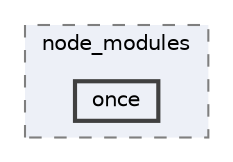 digraph "pkiclassroomrescheduler/src/main/frontend/node_modules/once"
{
 // LATEX_PDF_SIZE
  bgcolor="transparent";
  edge [fontname=Helvetica,fontsize=10,labelfontname=Helvetica,labelfontsize=10];
  node [fontname=Helvetica,fontsize=10,shape=box,height=0.2,width=0.4];
  compound=true
  subgraph clusterdir_72953eda66ccb3a2722c28e1c3e6c23b {
    graph [ bgcolor="#edf0f7", pencolor="grey50", label="node_modules", fontname=Helvetica,fontsize=10 style="filled,dashed", URL="dir_72953eda66ccb3a2722c28e1c3e6c23b.html",tooltip=""]
  dir_96d4530e91769c495b9bd35bde13df77 [label="once", fillcolor="#edf0f7", color="grey25", style="filled,bold", URL="dir_96d4530e91769c495b9bd35bde13df77.html",tooltip=""];
  }
}

